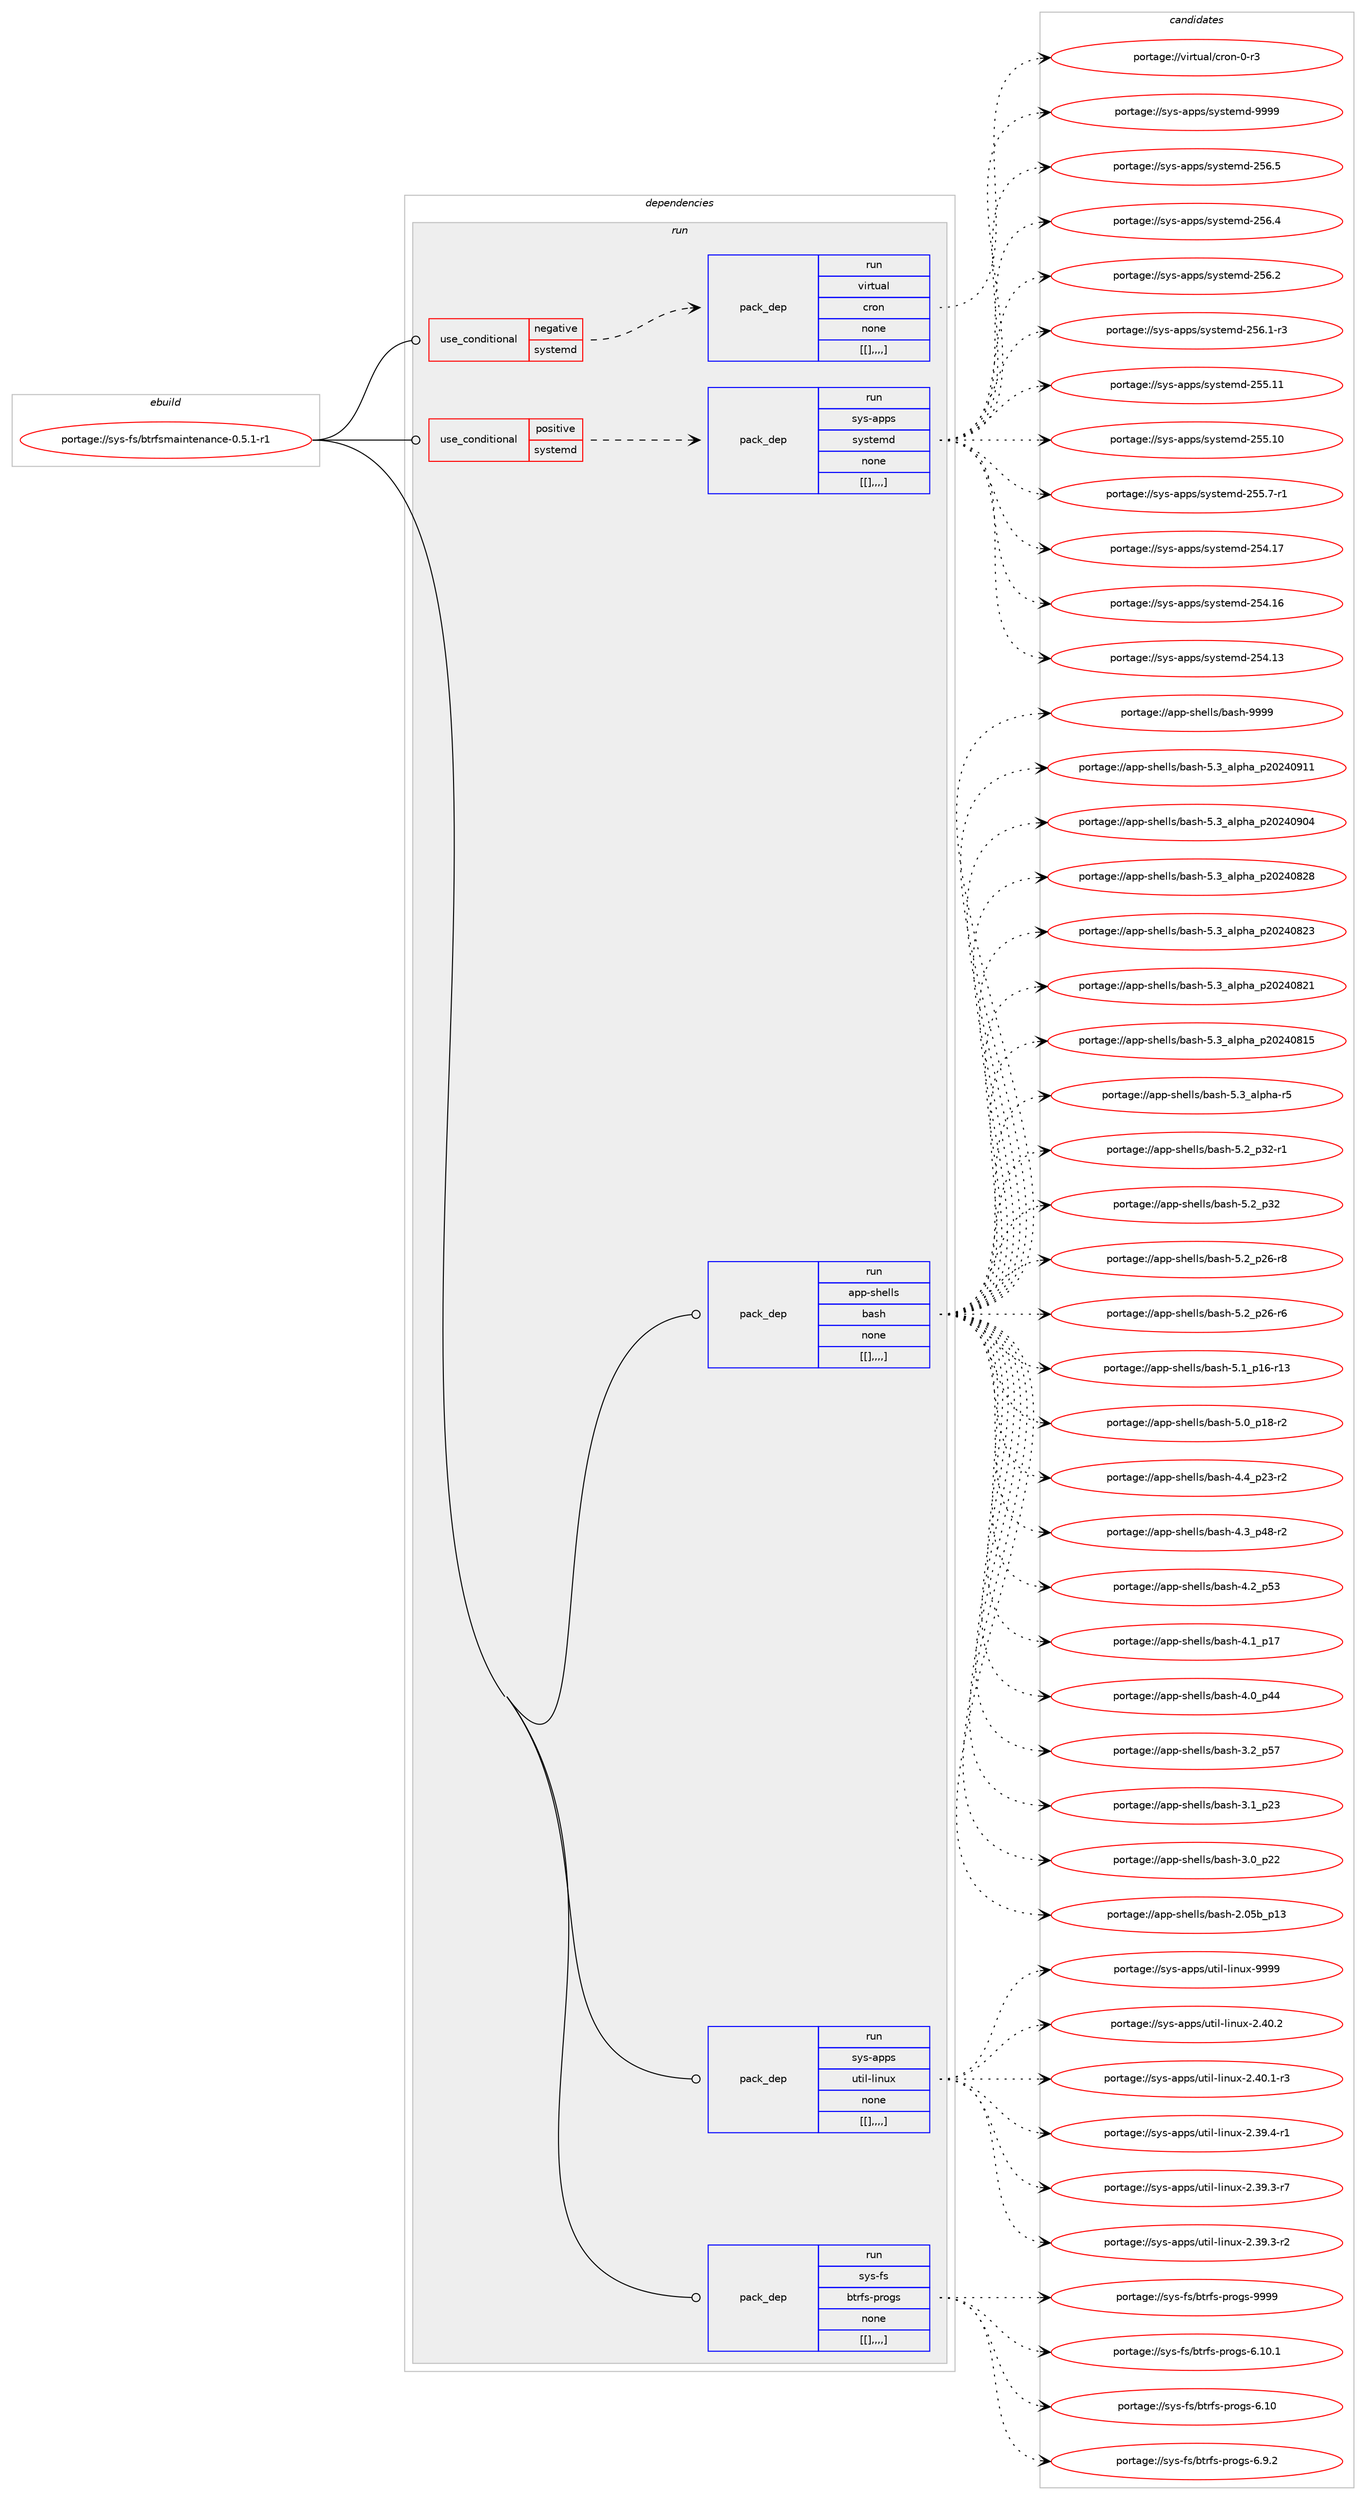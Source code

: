 digraph prolog {

# *************
# Graph options
# *************

newrank=true;
concentrate=true;
compound=true;
graph [rankdir=LR,fontname=Helvetica,fontsize=10,ranksep=1.5];#, ranksep=2.5, nodesep=0.2];
edge  [arrowhead=vee];
node  [fontname=Helvetica,fontsize=10];

# **********
# The ebuild
# **********

subgraph cluster_leftcol {
color=gray;
label=<<i>ebuild</i>>;
id [label="portage://sys-fs/btrfsmaintenance-0.5.1-r1", color=red, width=4, href="../sys-fs/btrfsmaintenance-0.5.1-r1.svg"];
}

# ****************
# The dependencies
# ****************

subgraph cluster_midcol {
color=gray;
label=<<i>dependencies</i>>;
subgraph cluster_compile {
fillcolor="#eeeeee";
style=filled;
label=<<i>compile</i>>;
}
subgraph cluster_compileandrun {
fillcolor="#eeeeee";
style=filled;
label=<<i>compile and run</i>>;
}
subgraph cluster_run {
fillcolor="#eeeeee";
style=filled;
label=<<i>run</i>>;
subgraph cond120622 {
dependency453722 [label=<<TABLE BORDER="0" CELLBORDER="1" CELLSPACING="0" CELLPADDING="4"><TR><TD ROWSPAN="3" CELLPADDING="10">use_conditional</TD></TR><TR><TD>negative</TD></TR><TR><TD>systemd</TD></TR></TABLE>>, shape=none, color=red];
subgraph pack330003 {
dependency453723 [label=<<TABLE BORDER="0" CELLBORDER="1" CELLSPACING="0" CELLPADDING="4" WIDTH="220"><TR><TD ROWSPAN="6" CELLPADDING="30">pack_dep</TD></TR><TR><TD WIDTH="110">run</TD></TR><TR><TD>virtual</TD></TR><TR><TD>cron</TD></TR><TR><TD>none</TD></TR><TR><TD>[[],,,,]</TD></TR></TABLE>>, shape=none, color=blue];
}
dependency453722:e -> dependency453723:w [weight=20,style="dashed",arrowhead="vee"];
}
id:e -> dependency453722:w [weight=20,style="solid",arrowhead="odot"];
subgraph cond120623 {
dependency453724 [label=<<TABLE BORDER="0" CELLBORDER="1" CELLSPACING="0" CELLPADDING="4"><TR><TD ROWSPAN="3" CELLPADDING="10">use_conditional</TD></TR><TR><TD>positive</TD></TR><TR><TD>systemd</TD></TR></TABLE>>, shape=none, color=red];
subgraph pack330004 {
dependency453725 [label=<<TABLE BORDER="0" CELLBORDER="1" CELLSPACING="0" CELLPADDING="4" WIDTH="220"><TR><TD ROWSPAN="6" CELLPADDING="30">pack_dep</TD></TR><TR><TD WIDTH="110">run</TD></TR><TR><TD>sys-apps</TD></TR><TR><TD>systemd</TD></TR><TR><TD>none</TD></TR><TR><TD>[[],,,,]</TD></TR></TABLE>>, shape=none, color=blue];
}
dependency453724:e -> dependency453725:w [weight=20,style="dashed",arrowhead="vee"];
}
id:e -> dependency453724:w [weight=20,style="solid",arrowhead="odot"];
subgraph pack330005 {
dependency453726 [label=<<TABLE BORDER="0" CELLBORDER="1" CELLSPACING="0" CELLPADDING="4" WIDTH="220"><TR><TD ROWSPAN="6" CELLPADDING="30">pack_dep</TD></TR><TR><TD WIDTH="110">run</TD></TR><TR><TD>app-shells</TD></TR><TR><TD>bash</TD></TR><TR><TD>none</TD></TR><TR><TD>[[],,,,]</TD></TR></TABLE>>, shape=none, color=blue];
}
id:e -> dependency453726:w [weight=20,style="solid",arrowhead="odot"];
subgraph pack330006 {
dependency453727 [label=<<TABLE BORDER="0" CELLBORDER="1" CELLSPACING="0" CELLPADDING="4" WIDTH="220"><TR><TD ROWSPAN="6" CELLPADDING="30">pack_dep</TD></TR><TR><TD WIDTH="110">run</TD></TR><TR><TD>sys-apps</TD></TR><TR><TD>util-linux</TD></TR><TR><TD>none</TD></TR><TR><TD>[[],,,,]</TD></TR></TABLE>>, shape=none, color=blue];
}
id:e -> dependency453727:w [weight=20,style="solid",arrowhead="odot"];
subgraph pack330007 {
dependency453728 [label=<<TABLE BORDER="0" CELLBORDER="1" CELLSPACING="0" CELLPADDING="4" WIDTH="220"><TR><TD ROWSPAN="6" CELLPADDING="30">pack_dep</TD></TR><TR><TD WIDTH="110">run</TD></TR><TR><TD>sys-fs</TD></TR><TR><TD>btrfs-progs</TD></TR><TR><TD>none</TD></TR><TR><TD>[[],,,,]</TD></TR></TABLE>>, shape=none, color=blue];
}
id:e -> dependency453728:w [weight=20,style="solid",arrowhead="odot"];
}
}

# **************
# The candidates
# **************

subgraph cluster_choices {
rank=same;
color=gray;
label=<<i>candidates</i>>;

subgraph choice330003 {
color=black;
nodesep=1;
choice11810511411611797108479911411111045484511451 [label="portage://virtual/cron-0-r3", color=red, width=4,href="../virtual/cron-0-r3.svg"];
dependency453723:e -> choice11810511411611797108479911411111045484511451:w [style=dotted,weight="100"];
}
subgraph choice330004 {
color=black;
nodesep=1;
choice1151211154597112112115471151211151161011091004557575757 [label="portage://sys-apps/systemd-9999", color=red, width=4,href="../sys-apps/systemd-9999.svg"];
choice115121115459711211211547115121115116101109100455053544653 [label="portage://sys-apps/systemd-256.5", color=red, width=4,href="../sys-apps/systemd-256.5.svg"];
choice115121115459711211211547115121115116101109100455053544652 [label="portage://sys-apps/systemd-256.4", color=red, width=4,href="../sys-apps/systemd-256.4.svg"];
choice115121115459711211211547115121115116101109100455053544650 [label="portage://sys-apps/systemd-256.2", color=red, width=4,href="../sys-apps/systemd-256.2.svg"];
choice1151211154597112112115471151211151161011091004550535446494511451 [label="portage://sys-apps/systemd-256.1-r3", color=red, width=4,href="../sys-apps/systemd-256.1-r3.svg"];
choice11512111545971121121154711512111511610110910045505353464949 [label="portage://sys-apps/systemd-255.11", color=red, width=4,href="../sys-apps/systemd-255.11.svg"];
choice11512111545971121121154711512111511610110910045505353464948 [label="portage://sys-apps/systemd-255.10", color=red, width=4,href="../sys-apps/systemd-255.10.svg"];
choice1151211154597112112115471151211151161011091004550535346554511449 [label="portage://sys-apps/systemd-255.7-r1", color=red, width=4,href="../sys-apps/systemd-255.7-r1.svg"];
choice11512111545971121121154711512111511610110910045505352464955 [label="portage://sys-apps/systemd-254.17", color=red, width=4,href="../sys-apps/systemd-254.17.svg"];
choice11512111545971121121154711512111511610110910045505352464954 [label="portage://sys-apps/systemd-254.16", color=red, width=4,href="../sys-apps/systemd-254.16.svg"];
choice11512111545971121121154711512111511610110910045505352464951 [label="portage://sys-apps/systemd-254.13", color=red, width=4,href="../sys-apps/systemd-254.13.svg"];
dependency453725:e -> choice1151211154597112112115471151211151161011091004557575757:w [style=dotted,weight="100"];
dependency453725:e -> choice115121115459711211211547115121115116101109100455053544653:w [style=dotted,weight="100"];
dependency453725:e -> choice115121115459711211211547115121115116101109100455053544652:w [style=dotted,weight="100"];
dependency453725:e -> choice115121115459711211211547115121115116101109100455053544650:w [style=dotted,weight="100"];
dependency453725:e -> choice1151211154597112112115471151211151161011091004550535446494511451:w [style=dotted,weight="100"];
dependency453725:e -> choice11512111545971121121154711512111511610110910045505353464949:w [style=dotted,weight="100"];
dependency453725:e -> choice11512111545971121121154711512111511610110910045505353464948:w [style=dotted,weight="100"];
dependency453725:e -> choice1151211154597112112115471151211151161011091004550535346554511449:w [style=dotted,weight="100"];
dependency453725:e -> choice11512111545971121121154711512111511610110910045505352464955:w [style=dotted,weight="100"];
dependency453725:e -> choice11512111545971121121154711512111511610110910045505352464954:w [style=dotted,weight="100"];
dependency453725:e -> choice11512111545971121121154711512111511610110910045505352464951:w [style=dotted,weight="100"];
}
subgraph choice330005 {
color=black;
nodesep=1;
choice97112112451151041011081081154798971151044557575757 [label="portage://app-shells/bash-9999", color=red, width=4,href="../app-shells/bash-9999.svg"];
choice971121124511510410110810811547989711510445534651959710811210497951125048505248574949 [label="portage://app-shells/bash-5.3_alpha_p20240911", color=red, width=4,href="../app-shells/bash-5.3_alpha_p20240911.svg"];
choice971121124511510410110810811547989711510445534651959710811210497951125048505248574852 [label="portage://app-shells/bash-5.3_alpha_p20240904", color=red, width=4,href="../app-shells/bash-5.3_alpha_p20240904.svg"];
choice971121124511510410110810811547989711510445534651959710811210497951125048505248565056 [label="portage://app-shells/bash-5.3_alpha_p20240828", color=red, width=4,href="../app-shells/bash-5.3_alpha_p20240828.svg"];
choice971121124511510410110810811547989711510445534651959710811210497951125048505248565051 [label="portage://app-shells/bash-5.3_alpha_p20240823", color=red, width=4,href="../app-shells/bash-5.3_alpha_p20240823.svg"];
choice971121124511510410110810811547989711510445534651959710811210497951125048505248565049 [label="portage://app-shells/bash-5.3_alpha_p20240821", color=red, width=4,href="../app-shells/bash-5.3_alpha_p20240821.svg"];
choice971121124511510410110810811547989711510445534651959710811210497951125048505248564953 [label="portage://app-shells/bash-5.3_alpha_p20240815", color=red, width=4,href="../app-shells/bash-5.3_alpha_p20240815.svg"];
choice9711211245115104101108108115479897115104455346519597108112104974511453 [label="portage://app-shells/bash-5.3_alpha-r5", color=red, width=4,href="../app-shells/bash-5.3_alpha-r5.svg"];
choice9711211245115104101108108115479897115104455346509511251504511449 [label="portage://app-shells/bash-5.2_p32-r1", color=red, width=4,href="../app-shells/bash-5.2_p32-r1.svg"];
choice971121124511510410110810811547989711510445534650951125150 [label="portage://app-shells/bash-5.2_p32", color=red, width=4,href="../app-shells/bash-5.2_p32.svg"];
choice9711211245115104101108108115479897115104455346509511250544511456 [label="portage://app-shells/bash-5.2_p26-r8", color=red, width=4,href="../app-shells/bash-5.2_p26-r8.svg"];
choice9711211245115104101108108115479897115104455346509511250544511454 [label="portage://app-shells/bash-5.2_p26-r6", color=red, width=4,href="../app-shells/bash-5.2_p26-r6.svg"];
choice971121124511510410110810811547989711510445534649951124954451144951 [label="portage://app-shells/bash-5.1_p16-r13", color=red, width=4,href="../app-shells/bash-5.1_p16-r13.svg"];
choice9711211245115104101108108115479897115104455346489511249564511450 [label="portage://app-shells/bash-5.0_p18-r2", color=red, width=4,href="../app-shells/bash-5.0_p18-r2.svg"];
choice9711211245115104101108108115479897115104455246529511250514511450 [label="portage://app-shells/bash-4.4_p23-r2", color=red, width=4,href="../app-shells/bash-4.4_p23-r2.svg"];
choice9711211245115104101108108115479897115104455246519511252564511450 [label="portage://app-shells/bash-4.3_p48-r2", color=red, width=4,href="../app-shells/bash-4.3_p48-r2.svg"];
choice971121124511510410110810811547989711510445524650951125351 [label="portage://app-shells/bash-4.2_p53", color=red, width=4,href="../app-shells/bash-4.2_p53.svg"];
choice971121124511510410110810811547989711510445524649951124955 [label="portage://app-shells/bash-4.1_p17", color=red, width=4,href="../app-shells/bash-4.1_p17.svg"];
choice971121124511510410110810811547989711510445524648951125252 [label="portage://app-shells/bash-4.0_p44", color=red, width=4,href="../app-shells/bash-4.0_p44.svg"];
choice971121124511510410110810811547989711510445514650951125355 [label="portage://app-shells/bash-3.2_p57", color=red, width=4,href="../app-shells/bash-3.2_p57.svg"];
choice971121124511510410110810811547989711510445514649951125051 [label="portage://app-shells/bash-3.1_p23", color=red, width=4,href="../app-shells/bash-3.1_p23.svg"];
choice971121124511510410110810811547989711510445514648951125050 [label="portage://app-shells/bash-3.0_p22", color=red, width=4,href="../app-shells/bash-3.0_p22.svg"];
choice9711211245115104101108108115479897115104455046485398951124951 [label="portage://app-shells/bash-2.05b_p13", color=red, width=4,href="../app-shells/bash-2.05b_p13.svg"];
dependency453726:e -> choice97112112451151041011081081154798971151044557575757:w [style=dotted,weight="100"];
dependency453726:e -> choice971121124511510410110810811547989711510445534651959710811210497951125048505248574949:w [style=dotted,weight="100"];
dependency453726:e -> choice971121124511510410110810811547989711510445534651959710811210497951125048505248574852:w [style=dotted,weight="100"];
dependency453726:e -> choice971121124511510410110810811547989711510445534651959710811210497951125048505248565056:w [style=dotted,weight="100"];
dependency453726:e -> choice971121124511510410110810811547989711510445534651959710811210497951125048505248565051:w [style=dotted,weight="100"];
dependency453726:e -> choice971121124511510410110810811547989711510445534651959710811210497951125048505248565049:w [style=dotted,weight="100"];
dependency453726:e -> choice971121124511510410110810811547989711510445534651959710811210497951125048505248564953:w [style=dotted,weight="100"];
dependency453726:e -> choice9711211245115104101108108115479897115104455346519597108112104974511453:w [style=dotted,weight="100"];
dependency453726:e -> choice9711211245115104101108108115479897115104455346509511251504511449:w [style=dotted,weight="100"];
dependency453726:e -> choice971121124511510410110810811547989711510445534650951125150:w [style=dotted,weight="100"];
dependency453726:e -> choice9711211245115104101108108115479897115104455346509511250544511456:w [style=dotted,weight="100"];
dependency453726:e -> choice9711211245115104101108108115479897115104455346509511250544511454:w [style=dotted,weight="100"];
dependency453726:e -> choice971121124511510410110810811547989711510445534649951124954451144951:w [style=dotted,weight="100"];
dependency453726:e -> choice9711211245115104101108108115479897115104455346489511249564511450:w [style=dotted,weight="100"];
dependency453726:e -> choice9711211245115104101108108115479897115104455246529511250514511450:w [style=dotted,weight="100"];
dependency453726:e -> choice9711211245115104101108108115479897115104455246519511252564511450:w [style=dotted,weight="100"];
dependency453726:e -> choice971121124511510410110810811547989711510445524650951125351:w [style=dotted,weight="100"];
dependency453726:e -> choice971121124511510410110810811547989711510445524649951124955:w [style=dotted,weight="100"];
dependency453726:e -> choice971121124511510410110810811547989711510445524648951125252:w [style=dotted,weight="100"];
dependency453726:e -> choice971121124511510410110810811547989711510445514650951125355:w [style=dotted,weight="100"];
dependency453726:e -> choice971121124511510410110810811547989711510445514649951125051:w [style=dotted,weight="100"];
dependency453726:e -> choice971121124511510410110810811547989711510445514648951125050:w [style=dotted,weight="100"];
dependency453726:e -> choice9711211245115104101108108115479897115104455046485398951124951:w [style=dotted,weight="100"];
}
subgraph choice330006 {
color=black;
nodesep=1;
choice115121115459711211211547117116105108451081051101171204557575757 [label="portage://sys-apps/util-linux-9999", color=red, width=4,href="../sys-apps/util-linux-9999.svg"];
choice1151211154597112112115471171161051084510810511011712045504652484650 [label="portage://sys-apps/util-linux-2.40.2", color=red, width=4,href="../sys-apps/util-linux-2.40.2.svg"];
choice11512111545971121121154711711610510845108105110117120455046524846494511451 [label="portage://sys-apps/util-linux-2.40.1-r3", color=red, width=4,href="../sys-apps/util-linux-2.40.1-r3.svg"];
choice11512111545971121121154711711610510845108105110117120455046515746524511449 [label="portage://sys-apps/util-linux-2.39.4-r1", color=red, width=4,href="../sys-apps/util-linux-2.39.4-r1.svg"];
choice11512111545971121121154711711610510845108105110117120455046515746514511455 [label="portage://sys-apps/util-linux-2.39.3-r7", color=red, width=4,href="../sys-apps/util-linux-2.39.3-r7.svg"];
choice11512111545971121121154711711610510845108105110117120455046515746514511450 [label="portage://sys-apps/util-linux-2.39.3-r2", color=red, width=4,href="../sys-apps/util-linux-2.39.3-r2.svg"];
dependency453727:e -> choice115121115459711211211547117116105108451081051101171204557575757:w [style=dotted,weight="100"];
dependency453727:e -> choice1151211154597112112115471171161051084510810511011712045504652484650:w [style=dotted,weight="100"];
dependency453727:e -> choice11512111545971121121154711711610510845108105110117120455046524846494511451:w [style=dotted,weight="100"];
dependency453727:e -> choice11512111545971121121154711711610510845108105110117120455046515746524511449:w [style=dotted,weight="100"];
dependency453727:e -> choice11512111545971121121154711711610510845108105110117120455046515746514511455:w [style=dotted,weight="100"];
dependency453727:e -> choice11512111545971121121154711711610510845108105110117120455046515746514511450:w [style=dotted,weight="100"];
}
subgraph choice330007 {
color=black;
nodesep=1;
choice115121115451021154798116114102115451121141111031154557575757 [label="portage://sys-fs/btrfs-progs-9999", color=red, width=4,href="../sys-fs/btrfs-progs-9999.svg"];
choice1151211154510211547981161141021154511211411110311545544649484649 [label="portage://sys-fs/btrfs-progs-6.10.1", color=red, width=4,href="../sys-fs/btrfs-progs-6.10.1.svg"];
choice115121115451021154798116114102115451121141111031154554464948 [label="portage://sys-fs/btrfs-progs-6.10", color=red, width=4,href="../sys-fs/btrfs-progs-6.10.svg"];
choice11512111545102115479811611410211545112114111103115455446574650 [label="portage://sys-fs/btrfs-progs-6.9.2", color=red, width=4,href="../sys-fs/btrfs-progs-6.9.2.svg"];
dependency453728:e -> choice115121115451021154798116114102115451121141111031154557575757:w [style=dotted,weight="100"];
dependency453728:e -> choice1151211154510211547981161141021154511211411110311545544649484649:w [style=dotted,weight="100"];
dependency453728:e -> choice115121115451021154798116114102115451121141111031154554464948:w [style=dotted,weight="100"];
dependency453728:e -> choice11512111545102115479811611410211545112114111103115455446574650:w [style=dotted,weight="100"];
}
}

}
